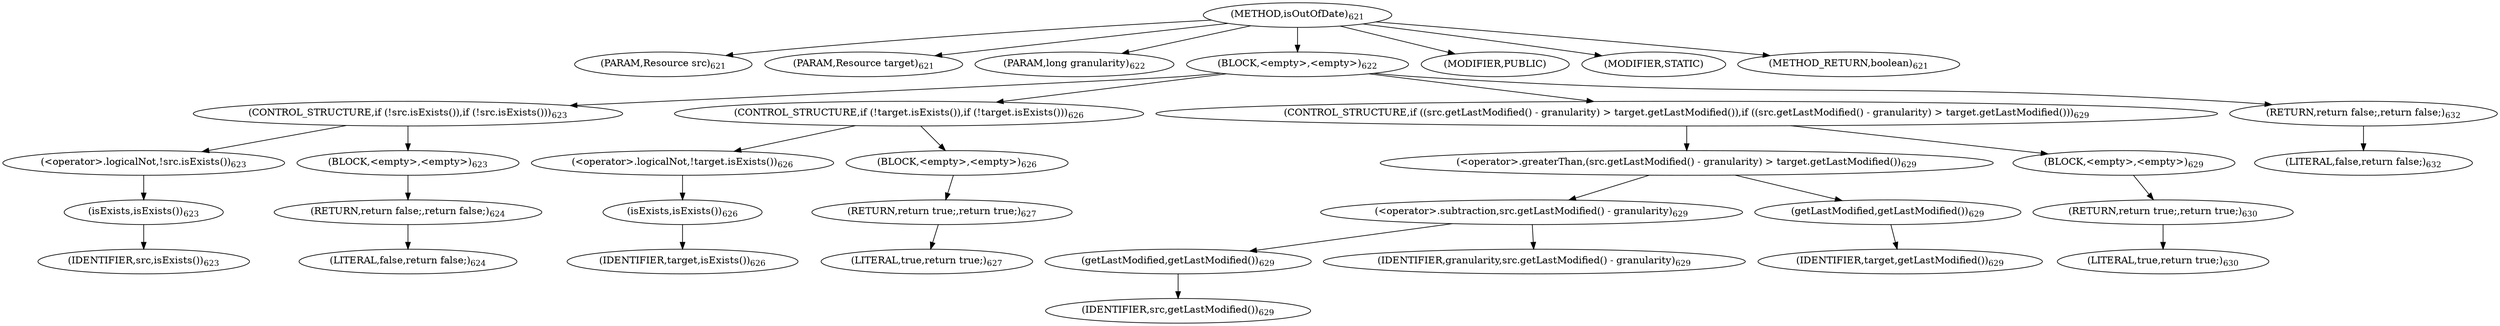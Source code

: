 digraph "isOutOfDate" {  
"1355" [label = <(METHOD,isOutOfDate)<SUB>621</SUB>> ]
"1356" [label = <(PARAM,Resource src)<SUB>621</SUB>> ]
"1357" [label = <(PARAM,Resource target)<SUB>621</SUB>> ]
"1358" [label = <(PARAM,long granularity)<SUB>622</SUB>> ]
"1359" [label = <(BLOCK,&lt;empty&gt;,&lt;empty&gt;)<SUB>622</SUB>> ]
"1360" [label = <(CONTROL_STRUCTURE,if (!src.isExists()),if (!src.isExists()))<SUB>623</SUB>> ]
"1361" [label = <(&lt;operator&gt;.logicalNot,!src.isExists())<SUB>623</SUB>> ]
"1362" [label = <(isExists,isExists())<SUB>623</SUB>> ]
"1363" [label = <(IDENTIFIER,src,isExists())<SUB>623</SUB>> ]
"1364" [label = <(BLOCK,&lt;empty&gt;,&lt;empty&gt;)<SUB>623</SUB>> ]
"1365" [label = <(RETURN,return false;,return false;)<SUB>624</SUB>> ]
"1366" [label = <(LITERAL,false,return false;)<SUB>624</SUB>> ]
"1367" [label = <(CONTROL_STRUCTURE,if (!target.isExists()),if (!target.isExists()))<SUB>626</SUB>> ]
"1368" [label = <(&lt;operator&gt;.logicalNot,!target.isExists())<SUB>626</SUB>> ]
"1369" [label = <(isExists,isExists())<SUB>626</SUB>> ]
"1370" [label = <(IDENTIFIER,target,isExists())<SUB>626</SUB>> ]
"1371" [label = <(BLOCK,&lt;empty&gt;,&lt;empty&gt;)<SUB>626</SUB>> ]
"1372" [label = <(RETURN,return true;,return true;)<SUB>627</SUB>> ]
"1373" [label = <(LITERAL,true,return true;)<SUB>627</SUB>> ]
"1374" [label = <(CONTROL_STRUCTURE,if ((src.getLastModified() - granularity) &gt; target.getLastModified()),if ((src.getLastModified() - granularity) &gt; target.getLastModified()))<SUB>629</SUB>> ]
"1375" [label = <(&lt;operator&gt;.greaterThan,(src.getLastModified() - granularity) &gt; target.getLastModified())<SUB>629</SUB>> ]
"1376" [label = <(&lt;operator&gt;.subtraction,src.getLastModified() - granularity)<SUB>629</SUB>> ]
"1377" [label = <(getLastModified,getLastModified())<SUB>629</SUB>> ]
"1378" [label = <(IDENTIFIER,src,getLastModified())<SUB>629</SUB>> ]
"1379" [label = <(IDENTIFIER,granularity,src.getLastModified() - granularity)<SUB>629</SUB>> ]
"1380" [label = <(getLastModified,getLastModified())<SUB>629</SUB>> ]
"1381" [label = <(IDENTIFIER,target,getLastModified())<SUB>629</SUB>> ]
"1382" [label = <(BLOCK,&lt;empty&gt;,&lt;empty&gt;)<SUB>629</SUB>> ]
"1383" [label = <(RETURN,return true;,return true;)<SUB>630</SUB>> ]
"1384" [label = <(LITERAL,true,return true;)<SUB>630</SUB>> ]
"1385" [label = <(RETURN,return false;,return false;)<SUB>632</SUB>> ]
"1386" [label = <(LITERAL,false,return false;)<SUB>632</SUB>> ]
"1387" [label = <(MODIFIER,PUBLIC)> ]
"1388" [label = <(MODIFIER,STATIC)> ]
"1389" [label = <(METHOD_RETURN,boolean)<SUB>621</SUB>> ]
  "1355" -> "1356" 
  "1355" -> "1357" 
  "1355" -> "1358" 
  "1355" -> "1359" 
  "1355" -> "1387" 
  "1355" -> "1388" 
  "1355" -> "1389" 
  "1359" -> "1360" 
  "1359" -> "1367" 
  "1359" -> "1374" 
  "1359" -> "1385" 
  "1360" -> "1361" 
  "1360" -> "1364" 
  "1361" -> "1362" 
  "1362" -> "1363" 
  "1364" -> "1365" 
  "1365" -> "1366" 
  "1367" -> "1368" 
  "1367" -> "1371" 
  "1368" -> "1369" 
  "1369" -> "1370" 
  "1371" -> "1372" 
  "1372" -> "1373" 
  "1374" -> "1375" 
  "1374" -> "1382" 
  "1375" -> "1376" 
  "1375" -> "1380" 
  "1376" -> "1377" 
  "1376" -> "1379" 
  "1377" -> "1378" 
  "1380" -> "1381" 
  "1382" -> "1383" 
  "1383" -> "1384" 
  "1385" -> "1386" 
}
